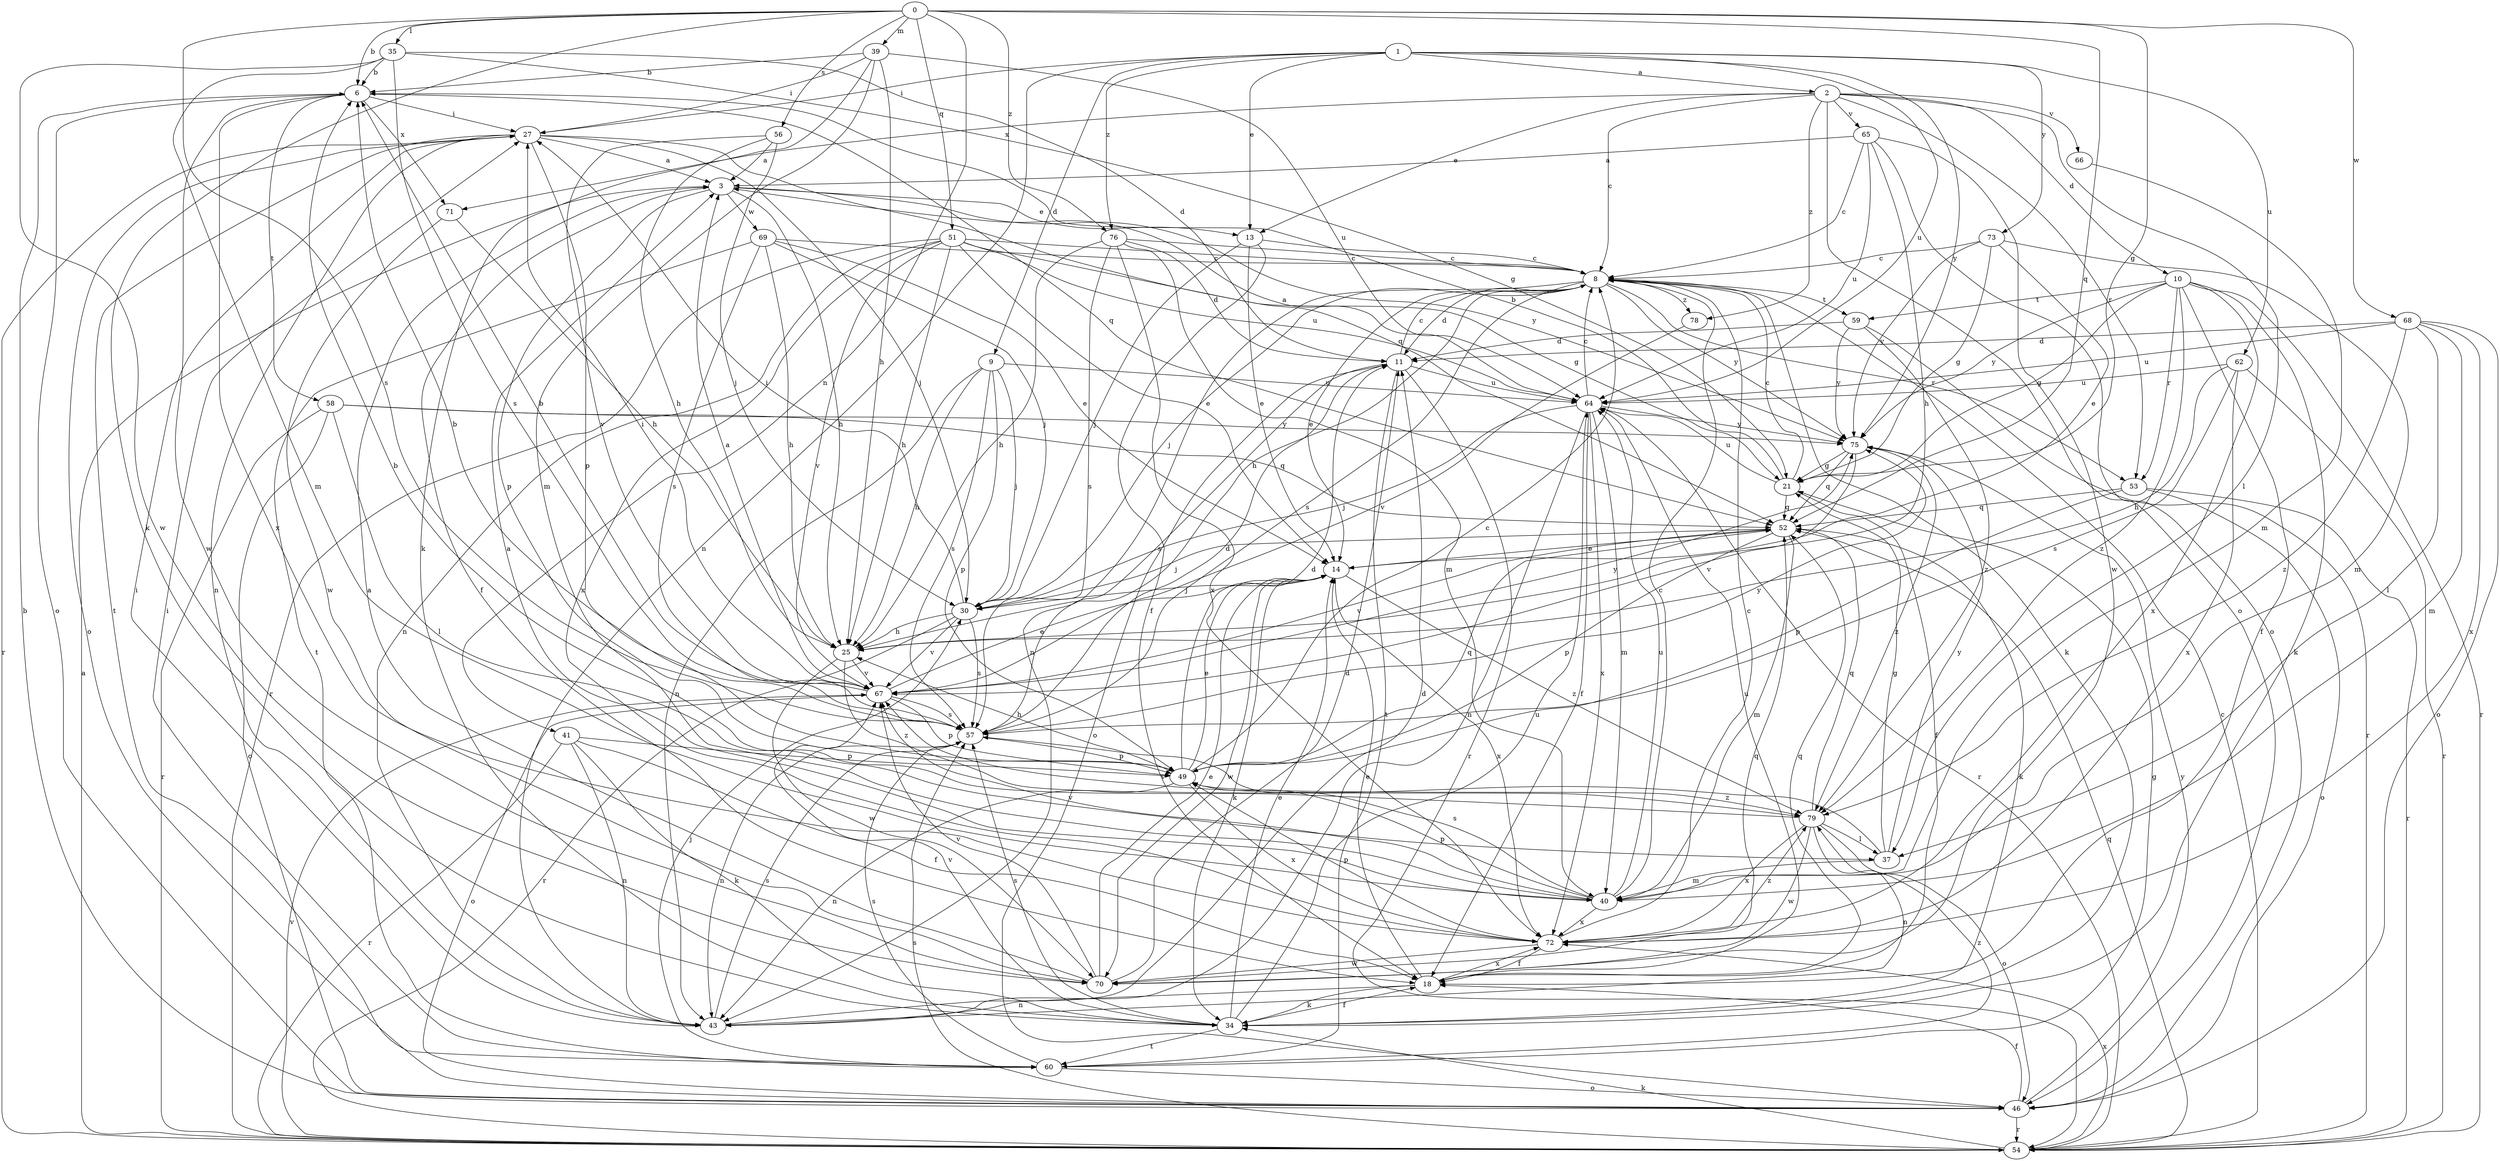 strict digraph  {
0;
1;
2;
3;
6;
8;
9;
10;
11;
13;
14;
18;
21;
25;
27;
30;
34;
35;
37;
39;
40;
41;
43;
46;
49;
51;
52;
53;
54;
56;
57;
58;
59;
60;
62;
64;
65;
66;
67;
68;
69;
70;
71;
72;
73;
75;
76;
78;
79;
0 -> 6  [label=b];
0 -> 21  [label=g];
0 -> 34  [label=k];
0 -> 35  [label=l];
0 -> 39  [label=m];
0 -> 41  [label=n];
0 -> 51  [label=q];
0 -> 52  [label=q];
0 -> 56  [label=s];
0 -> 57  [label=s];
0 -> 68  [label=w];
0 -> 76  [label=z];
1 -> 2  [label=a];
1 -> 9  [label=d];
1 -> 13  [label=e];
1 -> 27  [label=i];
1 -> 43  [label=n];
1 -> 62  [label=u];
1 -> 64  [label=u];
1 -> 73  [label=y];
1 -> 75  [label=y];
1 -> 76  [label=z];
2 -> 8  [label=c];
2 -> 10  [label=d];
2 -> 13  [label=e];
2 -> 37  [label=l];
2 -> 46  [label=o];
2 -> 53  [label=r];
2 -> 65  [label=v];
2 -> 66  [label=v];
2 -> 71  [label=x];
2 -> 78  [label=z];
3 -> 13  [label=e];
3 -> 18  [label=f];
3 -> 25  [label=h];
3 -> 49  [label=p];
3 -> 69  [label=w];
3 -> 75  [label=y];
6 -> 27  [label=i];
6 -> 46  [label=o];
6 -> 52  [label=q];
6 -> 58  [label=t];
6 -> 70  [label=w];
6 -> 71  [label=x];
6 -> 72  [label=x];
8 -> 11  [label=d];
8 -> 14  [label=e];
8 -> 25  [label=h];
8 -> 30  [label=j];
8 -> 34  [label=k];
8 -> 43  [label=n];
8 -> 53  [label=r];
8 -> 57  [label=s];
8 -> 59  [label=t];
8 -> 75  [label=y];
8 -> 78  [label=z];
9 -> 25  [label=h];
9 -> 30  [label=j];
9 -> 43  [label=n];
9 -> 49  [label=p];
9 -> 57  [label=s];
9 -> 64  [label=u];
10 -> 18  [label=f];
10 -> 21  [label=g];
10 -> 34  [label=k];
10 -> 53  [label=r];
10 -> 54  [label=r];
10 -> 59  [label=t];
10 -> 72  [label=x];
10 -> 75  [label=y];
10 -> 79  [label=z];
11 -> 8  [label=c];
11 -> 46  [label=o];
11 -> 54  [label=r];
11 -> 57  [label=s];
11 -> 60  [label=t];
11 -> 64  [label=u];
13 -> 8  [label=c];
13 -> 14  [label=e];
13 -> 18  [label=f];
13 -> 30  [label=j];
14 -> 30  [label=j];
14 -> 34  [label=k];
14 -> 70  [label=w];
14 -> 72  [label=x];
14 -> 79  [label=z];
18 -> 14  [label=e];
18 -> 34  [label=k];
18 -> 43  [label=n];
18 -> 52  [label=q];
18 -> 64  [label=u];
18 -> 72  [label=x];
21 -> 6  [label=b];
21 -> 8  [label=c];
21 -> 18  [label=f];
21 -> 52  [label=q];
21 -> 64  [label=u];
25 -> 67  [label=v];
25 -> 70  [label=w];
25 -> 79  [label=z];
27 -> 3  [label=a];
27 -> 30  [label=j];
27 -> 43  [label=n];
27 -> 46  [label=o];
27 -> 49  [label=p];
27 -> 52  [label=q];
27 -> 54  [label=r];
27 -> 60  [label=t];
30 -> 25  [label=h];
30 -> 27  [label=i];
30 -> 54  [label=r];
30 -> 57  [label=s];
30 -> 67  [label=v];
34 -> 14  [label=e];
34 -> 18  [label=f];
34 -> 57  [label=s];
34 -> 60  [label=t];
34 -> 64  [label=u];
34 -> 67  [label=v];
35 -> 6  [label=b];
35 -> 11  [label=d];
35 -> 21  [label=g];
35 -> 40  [label=m];
35 -> 57  [label=s];
35 -> 70  [label=w];
37 -> 21  [label=g];
37 -> 40  [label=m];
37 -> 67  [label=v];
37 -> 75  [label=y];
39 -> 6  [label=b];
39 -> 25  [label=h];
39 -> 27  [label=i];
39 -> 34  [label=k];
39 -> 40  [label=m];
39 -> 64  [label=u];
40 -> 3  [label=a];
40 -> 8  [label=c];
40 -> 49  [label=p];
40 -> 57  [label=s];
40 -> 64  [label=u];
40 -> 67  [label=v];
40 -> 72  [label=x];
41 -> 18  [label=f];
41 -> 34  [label=k];
41 -> 43  [label=n];
41 -> 49  [label=p];
41 -> 54  [label=r];
43 -> 11  [label=d];
43 -> 27  [label=i];
43 -> 57  [label=s];
46 -> 6  [label=b];
46 -> 18  [label=f];
46 -> 54  [label=r];
46 -> 75  [label=y];
49 -> 8  [label=c];
49 -> 11  [label=d];
49 -> 14  [label=e];
49 -> 25  [label=h];
49 -> 43  [label=n];
49 -> 52  [label=q];
49 -> 72  [label=x];
49 -> 79  [label=z];
51 -> 8  [label=c];
51 -> 14  [label=e];
51 -> 21  [label=g];
51 -> 25  [label=h];
51 -> 43  [label=n];
51 -> 54  [label=r];
51 -> 64  [label=u];
51 -> 67  [label=v];
51 -> 72  [label=x];
52 -> 14  [label=e];
52 -> 30  [label=j];
52 -> 34  [label=k];
52 -> 40  [label=m];
52 -> 49  [label=p];
52 -> 67  [label=v];
53 -> 46  [label=o];
53 -> 49  [label=p];
53 -> 52  [label=q];
53 -> 54  [label=r];
54 -> 3  [label=a];
54 -> 8  [label=c];
54 -> 34  [label=k];
54 -> 52  [label=q];
54 -> 57  [label=s];
54 -> 67  [label=v];
54 -> 72  [label=x];
56 -> 3  [label=a];
56 -> 25  [label=h];
56 -> 30  [label=j];
56 -> 67  [label=v];
57 -> 6  [label=b];
57 -> 11  [label=d];
57 -> 43  [label=n];
57 -> 49  [label=p];
57 -> 75  [label=y];
58 -> 37  [label=l];
58 -> 46  [label=o];
58 -> 52  [label=q];
58 -> 54  [label=r];
58 -> 75  [label=y];
59 -> 11  [label=d];
59 -> 54  [label=r];
59 -> 75  [label=y];
59 -> 79  [label=z];
60 -> 21  [label=g];
60 -> 27  [label=i];
60 -> 30  [label=j];
60 -> 46  [label=o];
60 -> 57  [label=s];
60 -> 79  [label=z];
62 -> 25  [label=h];
62 -> 54  [label=r];
62 -> 57  [label=s];
62 -> 64  [label=u];
62 -> 72  [label=x];
64 -> 3  [label=a];
64 -> 8  [label=c];
64 -> 18  [label=f];
64 -> 30  [label=j];
64 -> 40  [label=m];
64 -> 43  [label=n];
64 -> 54  [label=r];
64 -> 72  [label=x];
64 -> 75  [label=y];
65 -> 3  [label=a];
65 -> 8  [label=c];
65 -> 25  [label=h];
65 -> 46  [label=o];
65 -> 64  [label=u];
65 -> 70  [label=w];
66 -> 40  [label=m];
67 -> 3  [label=a];
67 -> 6  [label=b];
67 -> 14  [label=e];
67 -> 27  [label=i];
67 -> 46  [label=o];
67 -> 49  [label=p];
67 -> 57  [label=s];
67 -> 75  [label=y];
68 -> 11  [label=d];
68 -> 37  [label=l];
68 -> 40  [label=m];
68 -> 46  [label=o];
68 -> 64  [label=u];
68 -> 72  [label=x];
68 -> 79  [label=z];
69 -> 8  [label=c];
69 -> 14  [label=e];
69 -> 25  [label=h];
69 -> 30  [label=j];
69 -> 57  [label=s];
69 -> 60  [label=t];
70 -> 3  [label=a];
70 -> 11  [label=d];
70 -> 14  [label=e];
70 -> 52  [label=q];
70 -> 67  [label=v];
71 -> 25  [label=h];
71 -> 70  [label=w];
72 -> 8  [label=c];
72 -> 18  [label=f];
72 -> 49  [label=p];
72 -> 70  [label=w];
72 -> 79  [label=z];
73 -> 8  [label=c];
73 -> 14  [label=e];
73 -> 21  [label=g];
73 -> 40  [label=m];
73 -> 75  [label=y];
75 -> 21  [label=g];
75 -> 52  [label=q];
75 -> 67  [label=v];
75 -> 79  [label=z];
76 -> 8  [label=c];
76 -> 11  [label=d];
76 -> 25  [label=h];
76 -> 40  [label=m];
76 -> 57  [label=s];
76 -> 72  [label=x];
78 -> 67  [label=v];
79 -> 6  [label=b];
79 -> 37  [label=l];
79 -> 43  [label=n];
79 -> 46  [label=o];
79 -> 52  [label=q];
79 -> 70  [label=w];
79 -> 72  [label=x];
}
